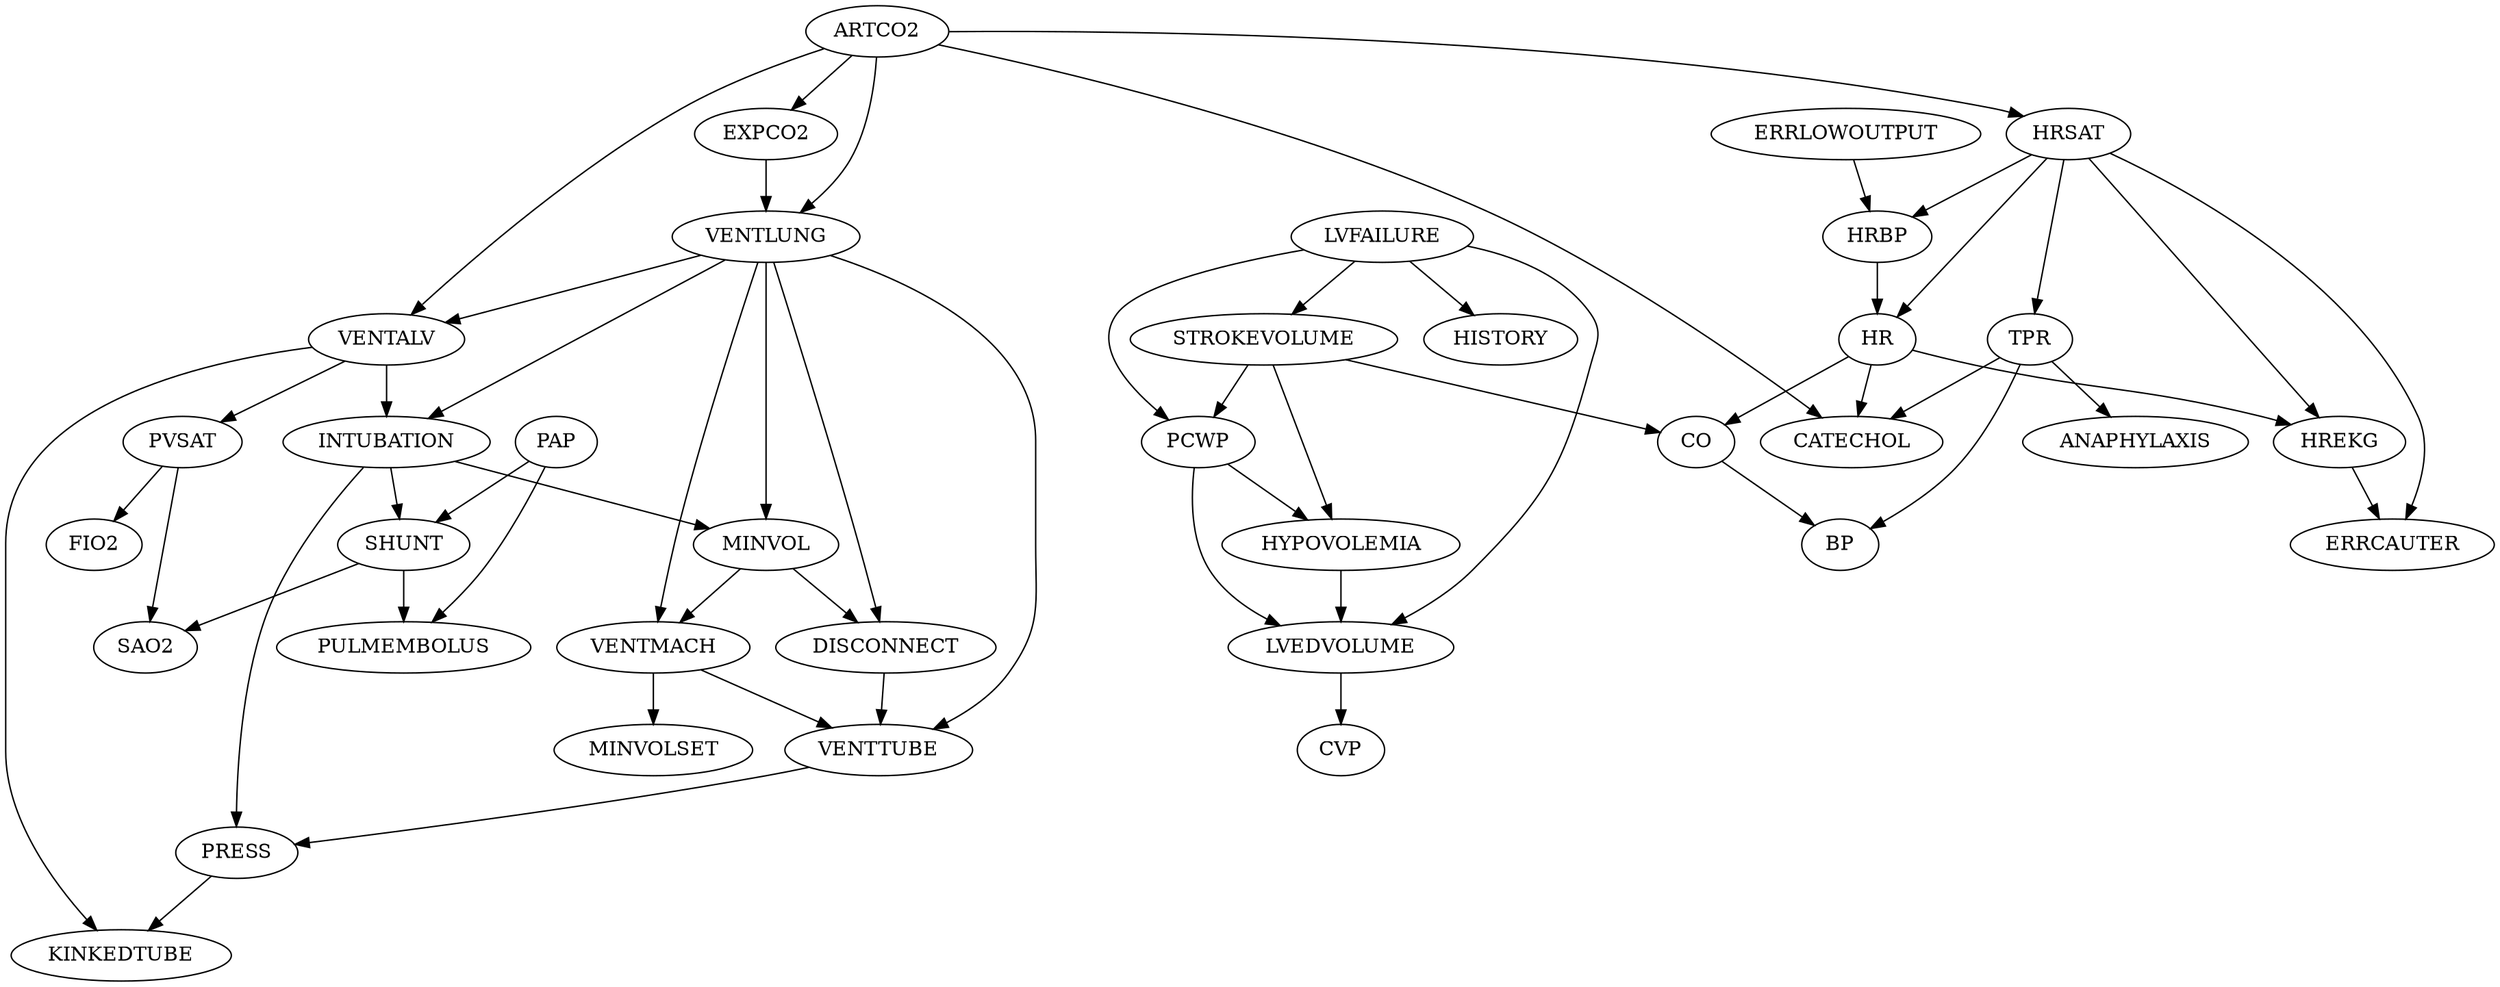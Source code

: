 digraph G {
    "TPR" -> "CATECHOL";
    "ARTCO2" -> "CATECHOL";
    "HR" -> "CATECHOL";
    "LVEDVOLUME" -> "CVP";
    "HRBP" -> "HR";
    "HRSAT" -> "HR";
    "LVFAILURE" -> "PCWP";
    "STROKEVOLUME" -> "PCWP";
    "MINVOL" -> "DISCONNECT";
    "VENTLUNG" -> "DISCONNECT";
    "VENTMACH" -> "MINVOLSET";
    "VENTALV" -> "PVSAT";
    "HRSAT" -> "TPR";
    "HREKG" -> "ERRCAUTER";
    "HRSAT" -> "ERRCAUTER";
    "LVFAILURE" -> "HISTORY";
    "PCWP" -> "HYPOVOLEMIA";
    "STROKEVOLUME" -> "HYPOVOLEMIA";
    "DISCONNECT" -> "VENTTUBE";
    "VENTMACH" -> "VENTTUBE";
    "VENTLUNG" -> "VENTTUBE";
    "ARTCO2" -> "EXPCO2";
    "PVSAT" -> "FIO2";
    "VENTLUNG" -> "INTUBATION";
    "VENTALV" -> "INTUBATION";
    "PVSAT" -> "SAO2";
    "SHUNT" -> "SAO2";
    "HRSAT" -> "HREKG";
    "HR" -> "HREKG";
    "TPR" -> "ANAPHYLAXIS";
    "TPR" -> "BP";
    "CO" -> "BP";
    "ARTCO2" -> "HRSAT";
    "ERRLOWOUTPUT" -> "HRBP";
    "HRSAT" -> "HRBP";
    "INTUBATION" -> "MINVOL";
    "VENTLUNG" -> "MINVOL";
    "VENTLUNG" -> "VENTALV";
    "ARTCO2" -> "VENTALV";
    "STROKEVOLUME" -> "CO";
    "HR" -> "CO";
    "PRESS" -> "KINKEDTUBE";
    "VENTALV" -> "KINKEDTUBE";
    "MINVOL" -> "VENTMACH";
    "VENTLUNG" -> "VENTMACH";
    "PAP" -> "PULMEMBOLUS";
    "SHUNT" -> "PULMEMBOLUS";
    "PCWP" -> "LVEDVOLUME";
    "HYPOVOLEMIA" -> "LVEDVOLUME";
    "LVFAILURE" -> "LVEDVOLUME";
    "PAP" -> "SHUNT";
    "INTUBATION" -> "SHUNT";
    "LVFAILURE" -> "STROKEVOLUME";
    "INTUBATION" -> "PRESS";
    "VENTTUBE" -> "PRESS";
    "EXPCO2" -> "VENTLUNG";
    "ARTCO2" -> "VENTLUNG";
}
